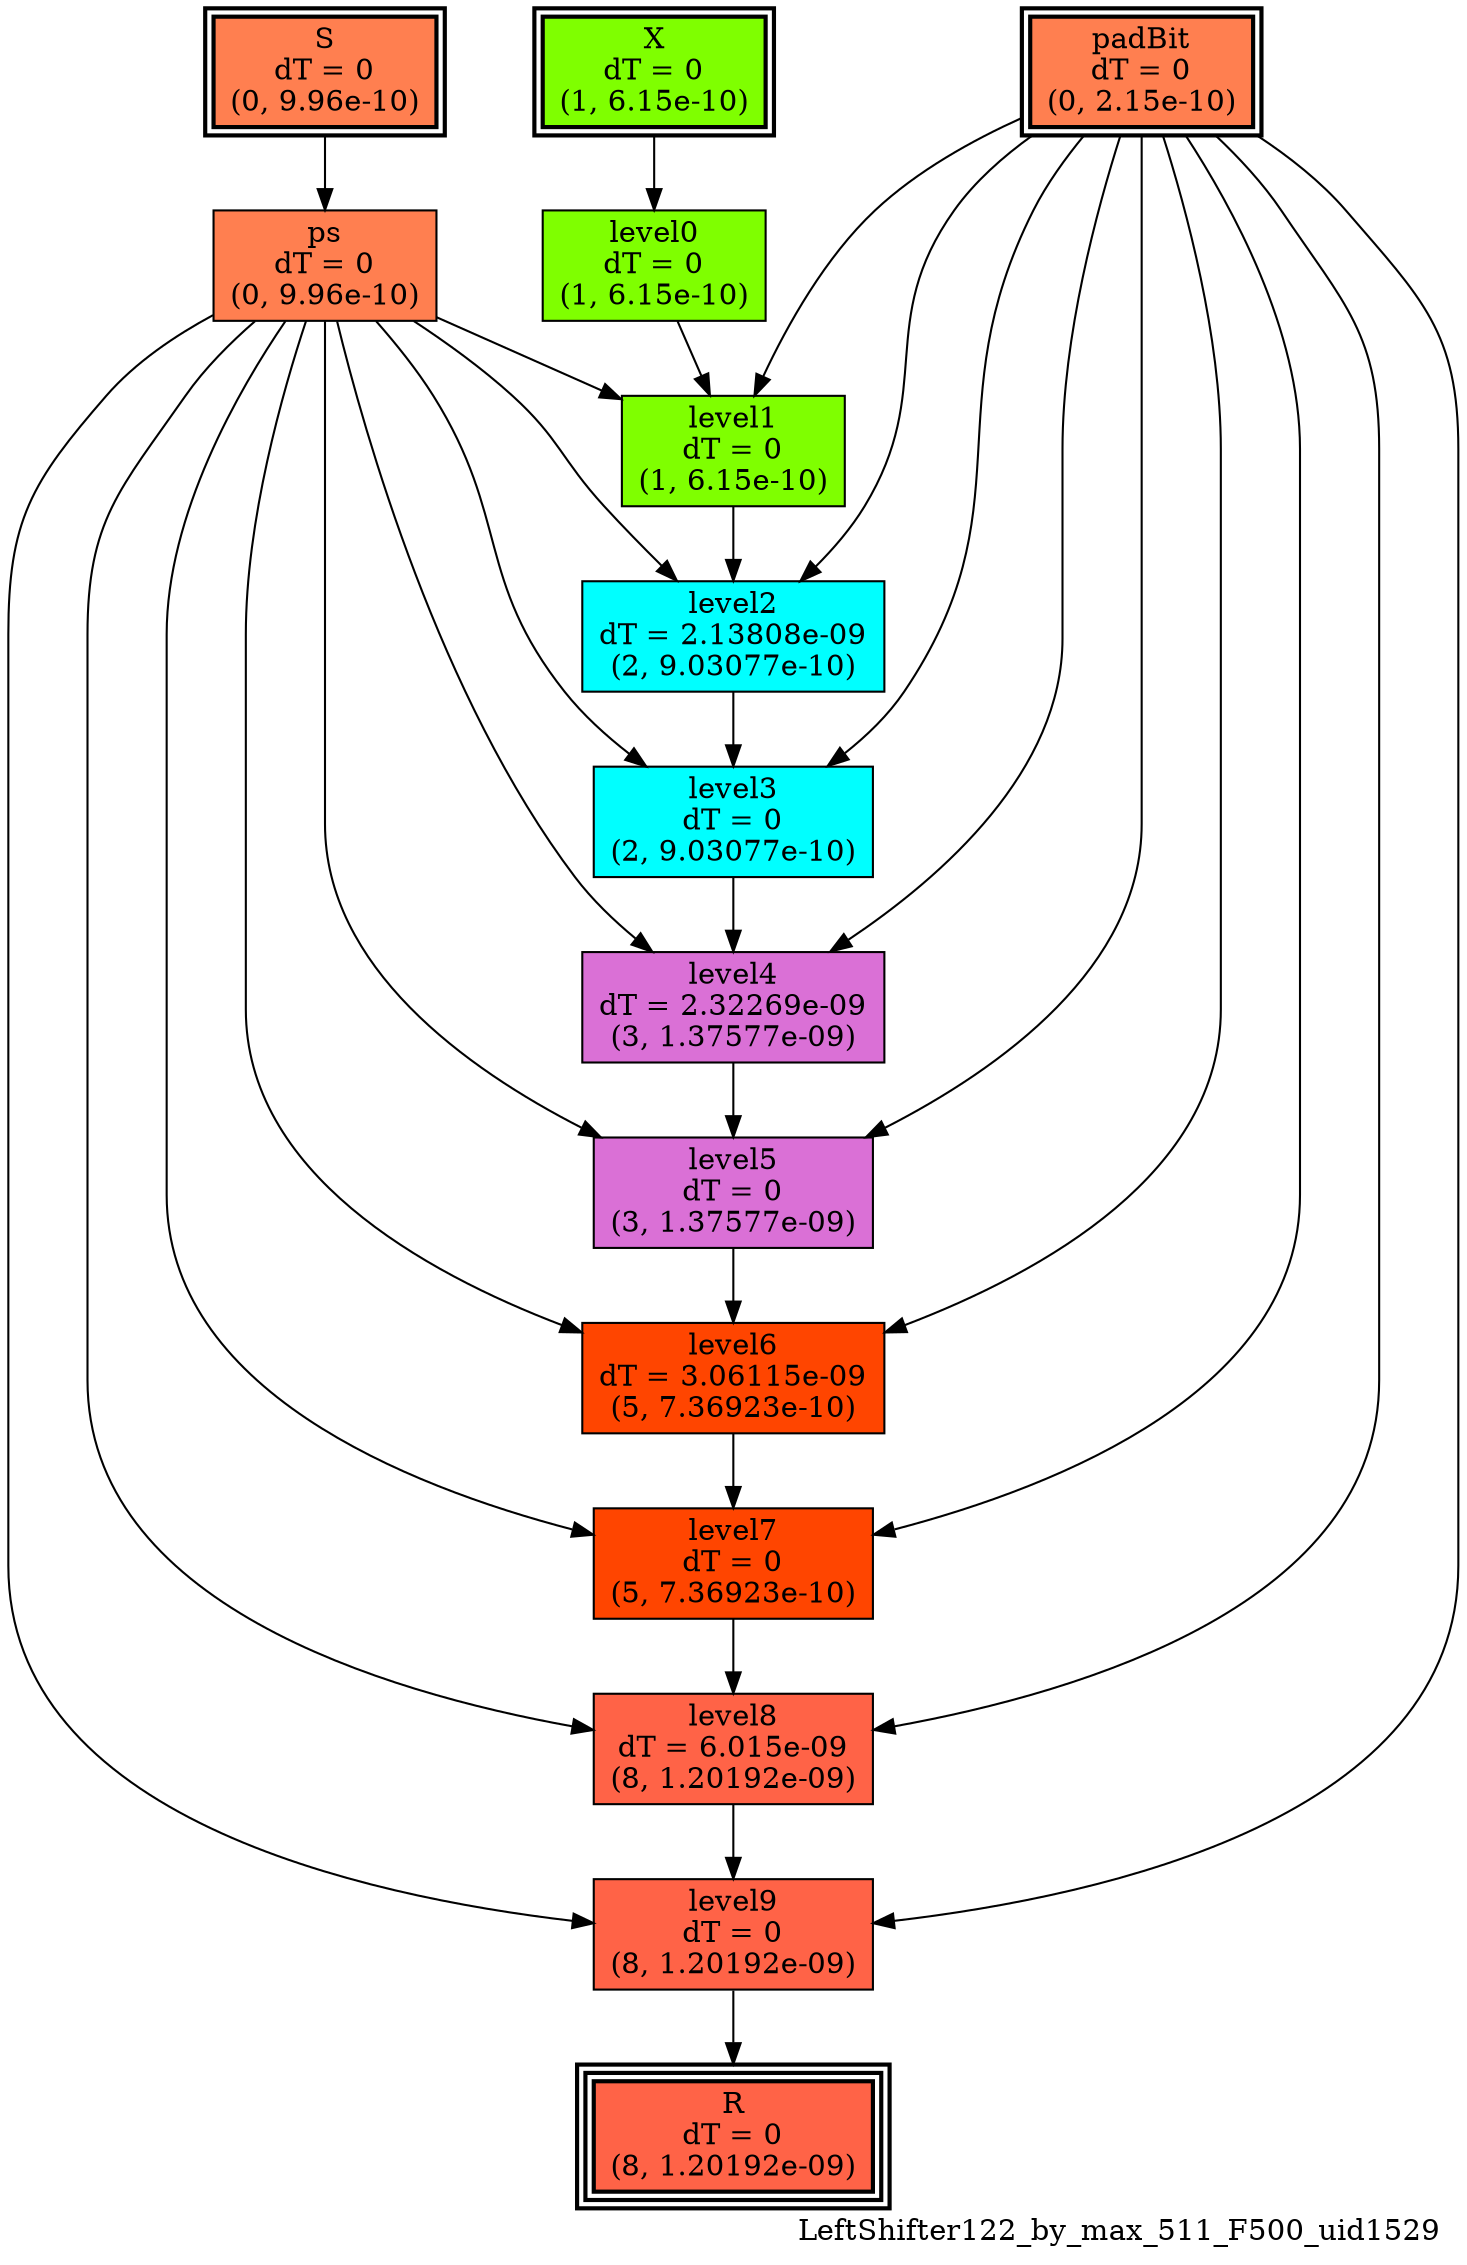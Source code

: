 digraph LeftShifter122_by_max_511_F500_uid1529
{
	//graph drawing options
	label=LeftShifter122_by_max_511_F500_uid1529;
	labelloc=bottom;
	labeljust=right;
	ratio=auto;
	nodesep=0.25;
	ranksep=0.5;

	//input/output signals of operator LeftShifter122_by_max_511_F500_uid1529
	X__LeftShifter122_by_max_511_F500_uid1529 [ label="X\ndT = 0\n(1, 6.15e-10)", shape=box, color=black, style="bold, filled", fillcolor=chartreuse, peripheries=2 ];
	S__LeftShifter122_by_max_511_F500_uid1529 [ label="S\ndT = 0\n(0, 9.96e-10)", shape=box, color=black, style="bold, filled", fillcolor=coral, peripheries=2 ];
	padBit__LeftShifter122_by_max_511_F500_uid1529 [ label="padBit\ndT = 0\n(0, 2.15e-10)", shape=box, color=black, style="bold, filled", fillcolor=coral, peripheries=2 ];
	R__LeftShifter122_by_max_511_F500_uid1529 [ label="R\ndT = 0\n(8, 1.20192e-09)", shape=box, color=black, style="bold, filled", fillcolor=tomato, peripheries=3 ];
	{rank=same X__LeftShifter122_by_max_511_F500_uid1529, S__LeftShifter122_by_max_511_F500_uid1529, padBit__LeftShifter122_by_max_511_F500_uid1529};
	{rank=same R__LeftShifter122_by_max_511_F500_uid1529};
	//internal signals of operator LeftShifter122_by_max_511_F500_uid1529
	ps__LeftShifter122_by_max_511_F500_uid1529 [ label="ps\ndT = 0\n(0, 9.96e-10)", shape=box, color=black, style=filled, fillcolor=coral, peripheries=1 ];
	level0__LeftShifter122_by_max_511_F500_uid1529 [ label="level0\ndT = 0\n(1, 6.15e-10)", shape=box, color=black, style=filled, fillcolor=chartreuse, peripheries=1 ];
	level1__LeftShifter122_by_max_511_F500_uid1529 [ label="level1\ndT = 0\n(1, 6.15e-10)", shape=box, color=black, style=filled, fillcolor=chartreuse, peripheries=1 ];
	level2__LeftShifter122_by_max_511_F500_uid1529 [ label="level2\ndT = 2.13808e-09\n(2, 9.03077e-10)", shape=box, color=black, style=filled, fillcolor=cyan, peripheries=1 ];
	level3__LeftShifter122_by_max_511_F500_uid1529 [ label="level3\ndT = 0\n(2, 9.03077e-10)", shape=box, color=black, style=filled, fillcolor=cyan, peripheries=1 ];
	level4__LeftShifter122_by_max_511_F500_uid1529 [ label="level4\ndT = 2.32269e-09\n(3, 1.37577e-09)", shape=box, color=black, style=filled, fillcolor=orchid, peripheries=1 ];
	level5__LeftShifter122_by_max_511_F500_uid1529 [ label="level5\ndT = 0\n(3, 1.37577e-09)", shape=box, color=black, style=filled, fillcolor=orchid, peripheries=1 ];
	level6__LeftShifter122_by_max_511_F500_uid1529 [ label="level6\ndT = 3.06115e-09\n(5, 7.36923e-10)", shape=box, color=black, style=filled, fillcolor=orangered, peripheries=1 ];
	level7__LeftShifter122_by_max_511_F500_uid1529 [ label="level7\ndT = 0\n(5, 7.36923e-10)", shape=box, color=black, style=filled, fillcolor=orangered, peripheries=1 ];
	level8__LeftShifter122_by_max_511_F500_uid1529 [ label="level8\ndT = 6.015e-09\n(8, 1.20192e-09)", shape=box, color=black, style=filled, fillcolor=tomato, peripheries=1 ];
	level9__LeftShifter122_by_max_511_F500_uid1529 [ label="level9\ndT = 0\n(8, 1.20192e-09)", shape=box, color=black, style=filled, fillcolor=tomato, peripheries=1 ];

	//subcomponents of operator LeftShifter122_by_max_511_F500_uid1529

	//input and internal signal connections of operator LeftShifter122_by_max_511_F500_uid1529
	X__LeftShifter122_by_max_511_F500_uid1529 -> level0__LeftShifter122_by_max_511_F500_uid1529 [ arrowhead=normal, arrowsize=1.0, arrowtail=normal, color=black, dir=forward  ];
	S__LeftShifter122_by_max_511_F500_uid1529 -> ps__LeftShifter122_by_max_511_F500_uid1529 [ arrowhead=normal, arrowsize=1.0, arrowtail=normal, color=black, dir=forward  ];
	padBit__LeftShifter122_by_max_511_F500_uid1529 -> level1__LeftShifter122_by_max_511_F500_uid1529 [ arrowhead=normal, arrowsize=1.0, arrowtail=normal, color=black, dir=forward  ];
	padBit__LeftShifter122_by_max_511_F500_uid1529 -> level2__LeftShifter122_by_max_511_F500_uid1529 [ arrowhead=normal, arrowsize=1.0, arrowtail=normal, color=black, dir=forward  ];
	padBit__LeftShifter122_by_max_511_F500_uid1529 -> level3__LeftShifter122_by_max_511_F500_uid1529 [ arrowhead=normal, arrowsize=1.0, arrowtail=normal, color=black, dir=forward  ];
	padBit__LeftShifter122_by_max_511_F500_uid1529 -> level4__LeftShifter122_by_max_511_F500_uid1529 [ arrowhead=normal, arrowsize=1.0, arrowtail=normal, color=black, dir=forward  ];
	padBit__LeftShifter122_by_max_511_F500_uid1529 -> level5__LeftShifter122_by_max_511_F500_uid1529 [ arrowhead=normal, arrowsize=1.0, arrowtail=normal, color=black, dir=forward  ];
	padBit__LeftShifter122_by_max_511_F500_uid1529 -> level6__LeftShifter122_by_max_511_F500_uid1529 [ arrowhead=normal, arrowsize=1.0, arrowtail=normal, color=black, dir=forward  ];
	padBit__LeftShifter122_by_max_511_F500_uid1529 -> level7__LeftShifter122_by_max_511_F500_uid1529 [ arrowhead=normal, arrowsize=1.0, arrowtail=normal, color=black, dir=forward  ];
	padBit__LeftShifter122_by_max_511_F500_uid1529 -> level8__LeftShifter122_by_max_511_F500_uid1529 [ arrowhead=normal, arrowsize=1.0, arrowtail=normal, color=black, dir=forward  ];
	padBit__LeftShifter122_by_max_511_F500_uid1529 -> level9__LeftShifter122_by_max_511_F500_uid1529 [ arrowhead=normal, arrowsize=1.0, arrowtail=normal, color=black, dir=forward  ];
	ps__LeftShifter122_by_max_511_F500_uid1529 -> level1__LeftShifter122_by_max_511_F500_uid1529 [ arrowhead=normal, arrowsize=1.0, arrowtail=normal, color=black, dir=forward  ];
	ps__LeftShifter122_by_max_511_F500_uid1529 -> level2__LeftShifter122_by_max_511_F500_uid1529 [ arrowhead=normal, arrowsize=1.0, arrowtail=normal, color=black, dir=forward  ];
	ps__LeftShifter122_by_max_511_F500_uid1529 -> level3__LeftShifter122_by_max_511_F500_uid1529 [ arrowhead=normal, arrowsize=1.0, arrowtail=normal, color=black, dir=forward  ];
	ps__LeftShifter122_by_max_511_F500_uid1529 -> level4__LeftShifter122_by_max_511_F500_uid1529 [ arrowhead=normal, arrowsize=1.0, arrowtail=normal, color=black, dir=forward  ];
	ps__LeftShifter122_by_max_511_F500_uid1529 -> level5__LeftShifter122_by_max_511_F500_uid1529 [ arrowhead=normal, arrowsize=1.0, arrowtail=normal, color=black, dir=forward  ];
	ps__LeftShifter122_by_max_511_F500_uid1529 -> level6__LeftShifter122_by_max_511_F500_uid1529 [ arrowhead=normal, arrowsize=1.0, arrowtail=normal, color=black, dir=forward  ];
	ps__LeftShifter122_by_max_511_F500_uid1529 -> level7__LeftShifter122_by_max_511_F500_uid1529 [ arrowhead=normal, arrowsize=1.0, arrowtail=normal, color=black, dir=forward  ];
	ps__LeftShifter122_by_max_511_F500_uid1529 -> level8__LeftShifter122_by_max_511_F500_uid1529 [ arrowhead=normal, arrowsize=1.0, arrowtail=normal, color=black, dir=forward  ];
	ps__LeftShifter122_by_max_511_F500_uid1529 -> level9__LeftShifter122_by_max_511_F500_uid1529 [ arrowhead=normal, arrowsize=1.0, arrowtail=normal, color=black, dir=forward  ];
	level0__LeftShifter122_by_max_511_F500_uid1529 -> level1__LeftShifter122_by_max_511_F500_uid1529 [ arrowhead=normal, arrowsize=1.0, arrowtail=normal, color=black, dir=forward  ];
	level1__LeftShifter122_by_max_511_F500_uid1529 -> level2__LeftShifter122_by_max_511_F500_uid1529 [ arrowhead=normal, arrowsize=1.0, arrowtail=normal, color=black, dir=forward  ];
	level2__LeftShifter122_by_max_511_F500_uid1529 -> level3__LeftShifter122_by_max_511_F500_uid1529 [ arrowhead=normal, arrowsize=1.0, arrowtail=normal, color=black, dir=forward  ];
	level3__LeftShifter122_by_max_511_F500_uid1529 -> level4__LeftShifter122_by_max_511_F500_uid1529 [ arrowhead=normal, arrowsize=1.0, arrowtail=normal, color=black, dir=forward  ];
	level4__LeftShifter122_by_max_511_F500_uid1529 -> level5__LeftShifter122_by_max_511_F500_uid1529 [ arrowhead=normal, arrowsize=1.0, arrowtail=normal, color=black, dir=forward  ];
	level5__LeftShifter122_by_max_511_F500_uid1529 -> level6__LeftShifter122_by_max_511_F500_uid1529 [ arrowhead=normal, arrowsize=1.0, arrowtail=normal, color=black, dir=forward  ];
	level6__LeftShifter122_by_max_511_F500_uid1529 -> level7__LeftShifter122_by_max_511_F500_uid1529 [ arrowhead=normal, arrowsize=1.0, arrowtail=normal, color=black, dir=forward  ];
	level7__LeftShifter122_by_max_511_F500_uid1529 -> level8__LeftShifter122_by_max_511_F500_uid1529 [ arrowhead=normal, arrowsize=1.0, arrowtail=normal, color=black, dir=forward  ];
	level8__LeftShifter122_by_max_511_F500_uid1529 -> level9__LeftShifter122_by_max_511_F500_uid1529 [ arrowhead=normal, arrowsize=1.0, arrowtail=normal, color=black, dir=forward  ];
	level9__LeftShifter122_by_max_511_F500_uid1529 -> R__LeftShifter122_by_max_511_F500_uid1529 [ arrowhead=normal, arrowsize=1.0, arrowtail=normal, color=black, dir=forward  ];
}


